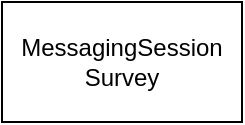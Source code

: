 <mxfile version="24.5.4" type="github">
  <diagram name="Página-1" id="-82wFzheWEouRTA9R1H1">
    <mxGraphModel dx="1410" dy="1105" grid="1" gridSize="10" guides="1" tooltips="1" connect="1" arrows="1" fold="1" page="1" pageScale="1" pageWidth="1169" pageHeight="827" math="0" shadow="0">
      <root>
        <mxCell id="0" />
        <mxCell id="1" parent="0" />
        <mxCell id="1PzlLKGIXYiAATJR-YXy-1" value="MessagingSession&lt;div&gt;Survey&lt;/div&gt;" style="rounded=0;whiteSpace=wrap;html=1;" vertex="1" parent="1">
          <mxGeometry x="220" y="330" width="120" height="60" as="geometry" />
        </mxCell>
      </root>
    </mxGraphModel>
  </diagram>
</mxfile>
